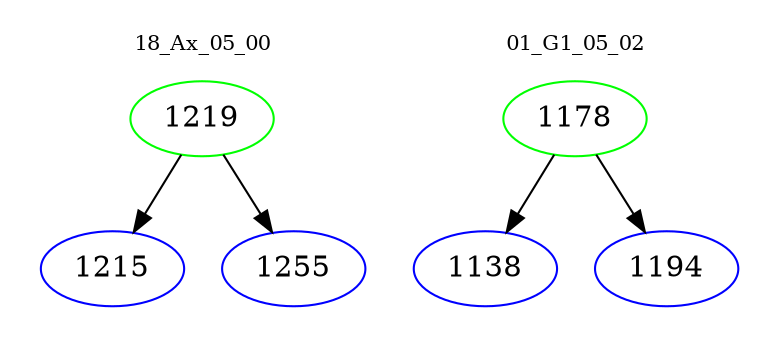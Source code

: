 digraph{
subgraph cluster_0 {
color = white
label = "18_Ax_05_00";
fontsize=10;
T0_1219 [label="1219", color="green"]
T0_1219 -> T0_1215 [color="black"]
T0_1215 [label="1215", color="blue"]
T0_1219 -> T0_1255 [color="black"]
T0_1255 [label="1255", color="blue"]
}
subgraph cluster_1 {
color = white
label = "01_G1_05_02";
fontsize=10;
T1_1178 [label="1178", color="green"]
T1_1178 -> T1_1138 [color="black"]
T1_1138 [label="1138", color="blue"]
T1_1178 -> T1_1194 [color="black"]
T1_1194 [label="1194", color="blue"]
}
}
